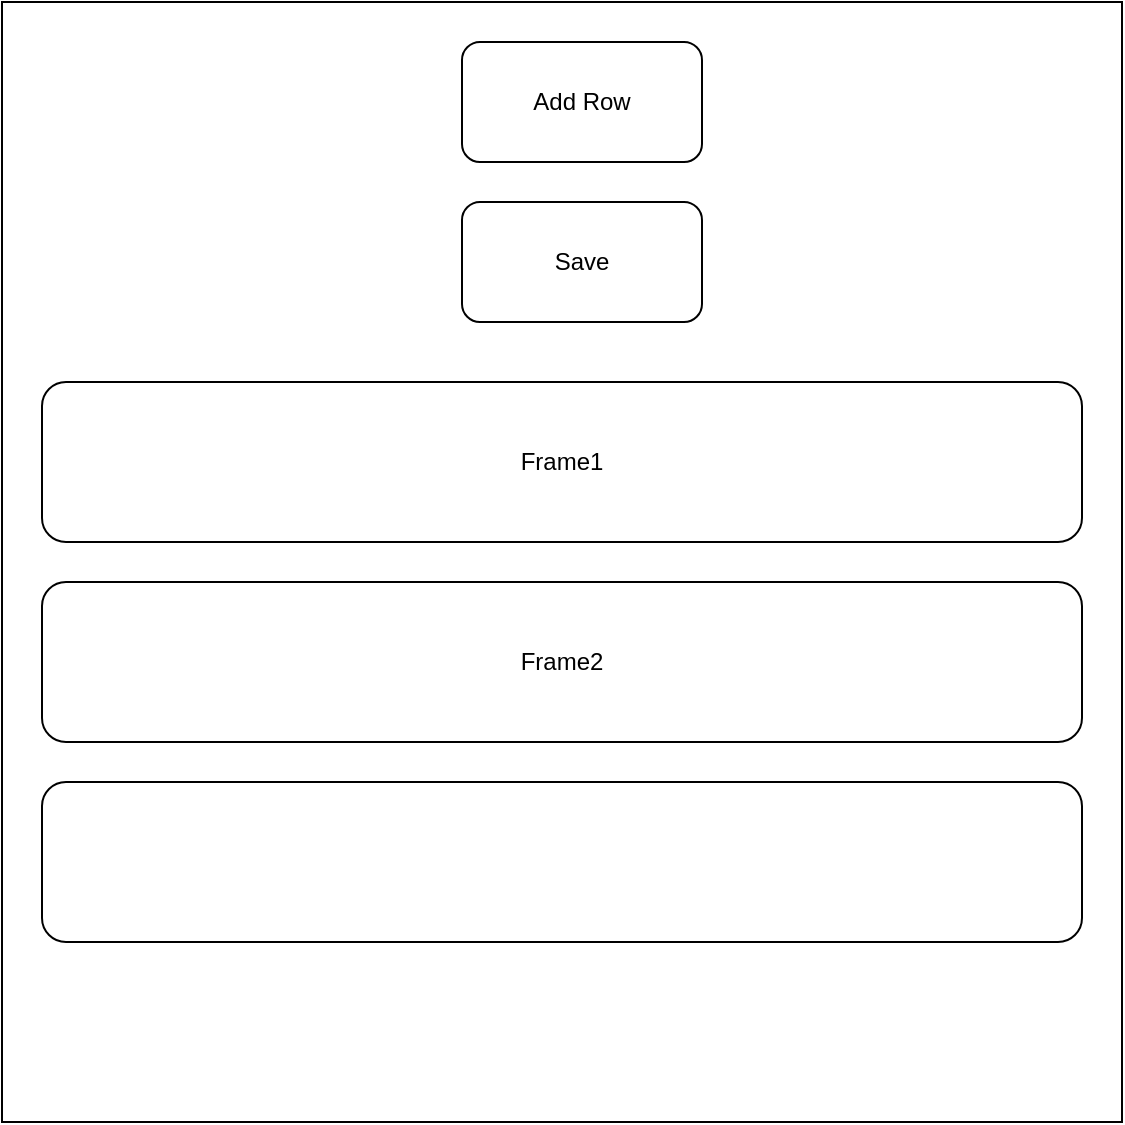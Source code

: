 <mxfile version="17.4.6" type="github">
  <diagram id="OLhPDL9vVUV0eG-HnbZ-" name="Page-1">
    <mxGraphModel dx="1000" dy="762" grid="1" gridSize="10" guides="1" tooltips="1" connect="1" arrows="1" fold="1" page="1" pageScale="1" pageWidth="850" pageHeight="1100" math="0" shadow="0">
      <root>
        <mxCell id="0" />
        <mxCell id="1" parent="0" />
        <mxCell id="NGoooqPzina_PwN_Q1PQ-1" value="" style="whiteSpace=wrap;html=1;aspect=fixed;" vertex="1" parent="1">
          <mxGeometry x="150" y="150" width="560" height="560" as="geometry" />
        </mxCell>
        <mxCell id="NGoooqPzina_PwN_Q1PQ-2" value="Add Row" style="rounded=1;whiteSpace=wrap;html=1;" vertex="1" parent="1">
          <mxGeometry x="380" y="170" width="120" height="60" as="geometry" />
        </mxCell>
        <mxCell id="NGoooqPzina_PwN_Q1PQ-3" value="Save" style="rounded=1;whiteSpace=wrap;html=1;" vertex="1" parent="1">
          <mxGeometry x="380" y="250" width="120" height="60" as="geometry" />
        </mxCell>
        <mxCell id="NGoooqPzina_PwN_Q1PQ-4" value="Frame1" style="rounded=1;whiteSpace=wrap;html=1;" vertex="1" parent="1">
          <mxGeometry x="170" y="340" width="520" height="80" as="geometry" />
        </mxCell>
        <mxCell id="NGoooqPzina_PwN_Q1PQ-5" value="Frame2" style="rounded=1;whiteSpace=wrap;html=1;" vertex="1" parent="1">
          <mxGeometry x="170" y="440" width="520" height="80" as="geometry" />
        </mxCell>
        <mxCell id="NGoooqPzina_PwN_Q1PQ-6" value="" style="rounded=1;whiteSpace=wrap;html=1;" vertex="1" parent="1">
          <mxGeometry x="170" y="540" width="520" height="80" as="geometry" />
        </mxCell>
      </root>
    </mxGraphModel>
  </diagram>
</mxfile>
